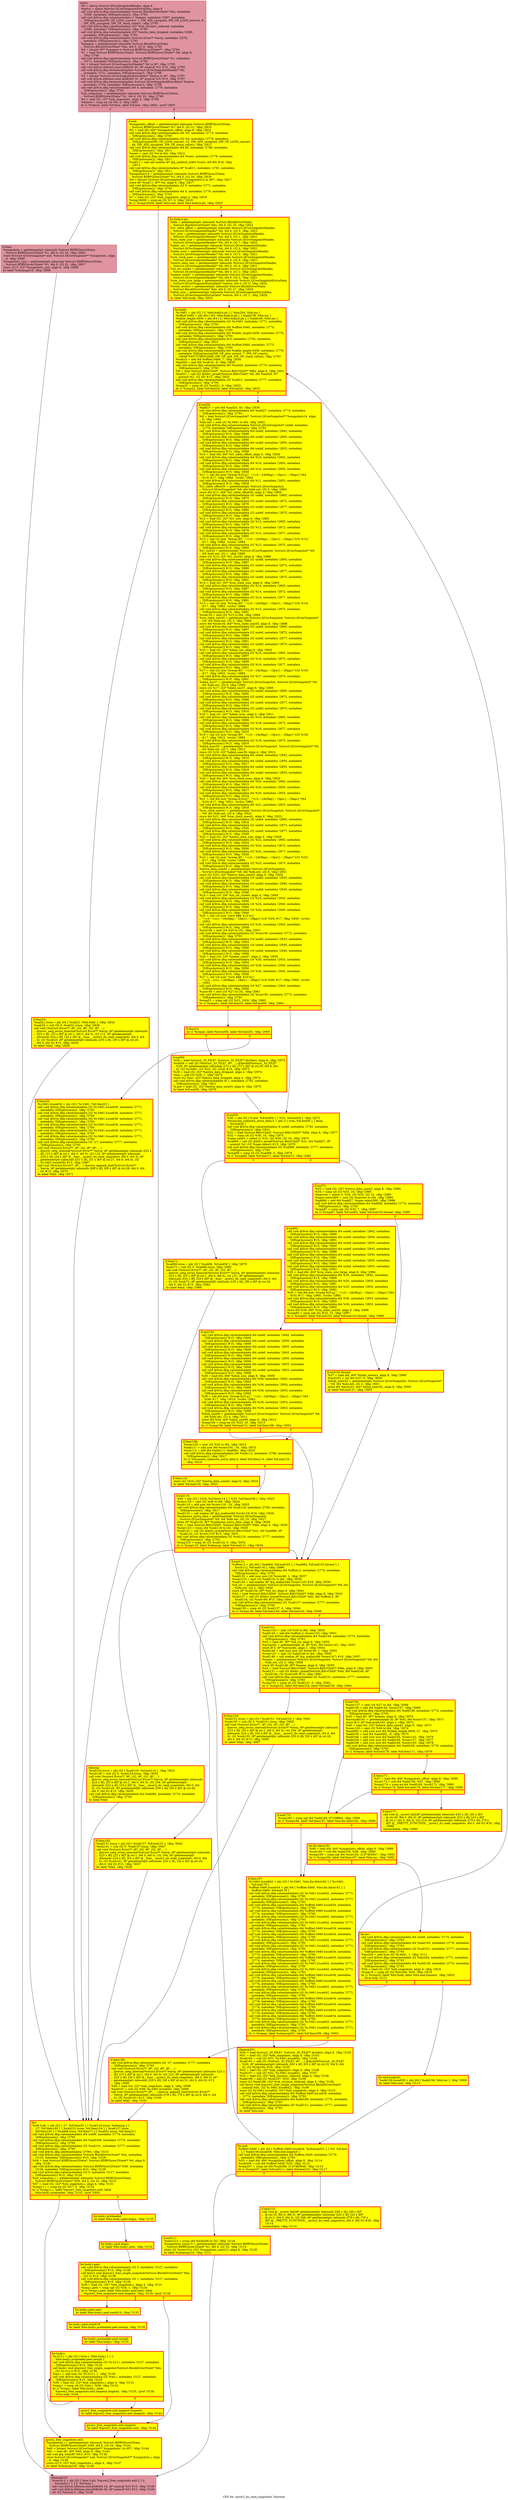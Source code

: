 digraph "CFG for 'qcow2_do_read_snapshots' function" {
	label="CFG for 'qcow2_do_read_snapshots' function";

	Node0x55596fa3a7c0 [shape=record,color="#b70d28ff", style=filled, fillcolor="#b70d2870",label="{entry:\l  %h = alloca %struct.QCowSnapshotHeader, align 8\l  %extra = alloca %struct.QCowSnapshotExtraData, align 8\l  call void @llvm.dbg.value(metadata %struct.BlockDriverState* %bs, metadata\l... !2566, metadata !DIExpression()), !dbg !2793\l  call void @llvm.dbg.value(metadata i1 %repair, metadata !2567, metadata\l... !DIExpression(DW_OP_LLVM_convert, 1, DW_ATE_unsigned, DW_OP_LLVM_convert, 8,\l... DW_ATE_unsigned, DW_OP_stack_value)), !dbg !2793\l  call void @llvm.dbg.value(metadata i32* %nb_clusters_reduced, metadata\l... !2568, metadata !DIExpression()), !dbg !2793\l  call void @llvm.dbg.value(metadata i32* %extra_data_dropped, metadata !2569,\l... metadata !DIExpression()), !dbg !2793\l  call void @llvm.dbg.value(metadata %struct.Error** %errp, metadata !2570,\l... metadata !DIExpression()), !dbg !2793\l  %opaque = getelementptr inbounds %struct.BlockDriverState,\l... %struct.BlockDriverState* %bs, i64 0, i32 8, !dbg !2794\l  %0 = bitcast i8** %opaque to %struct.BDRVQcow2State**, !dbg !2794\l  %1 = load %struct.BDRVQcow2State*, %struct.BDRVQcow2State** %0, align 8,\l... !dbg !2794\l  call void @llvm.dbg.value(metadata %struct.BDRVQcow2State* %1, metadata\l... !2571, metadata !DIExpression()), !dbg !2793\l  %2 = bitcast %struct.QCowSnapshotHeader* %h to i8*, !dbg !2795\l  call void @llvm.lifetime.start.p0i8(i64 40, i8* nonnull %2) #15, !dbg !2795\l  call void @llvm.dbg.declare(metadata %struct.QCowSnapshotHeader* %h,\l... metadata !2751, metadata !DIExpression()), !dbg !2796\l  %3 = bitcast %struct.QCowSnapshotExtraData* %extra to i8*, !dbg !2797\l  call void @llvm.lifetime.start.p0i8(i64 16, i8* nonnull %3) #15, !dbg !2797\l  call void @llvm.dbg.declare(metadata %struct.QCowSnapshotExtraData* %extra,\l... metadata !2764, metadata !DIExpression()), !dbg !2798\l  call void @llvm.dbg.value(metadata i64 0, metadata !2776, metadata\l... !DIExpression()), !dbg !2793\l  %nb_snapshots = getelementptr inbounds %struct.BDRVQcow2State,\l... %struct.BDRVQcow2State* %1, i64 0, i32 33, !dbg !2799\l  %4 = load i32, i32* %nb_snapshots, align 4, !dbg !2799\l  %tobool = icmp eq i32 %4, 0, !dbg !2801\l  br i1 %tobool, label %if.then, label %if.end, !dbg !2802, !prof !2803\l|{<s0>T|<s1>F}}"];
	Node0x55596fa3a7c0:s0 -> Node0x55596fa42710;
	Node0x55596fa3a7c0:s1 -> Node0x55596fa42780;
	Node0x55596fa42710 [shape=record,color="#b70d28ff", style=filled, fillcolor="#b70d2870",label="{if.then:                                          \l  %snapshots = getelementptr inbounds %struct.BDRVQcow2State,\l... %struct.BDRVQcow2State* %1, i64 0, i32 34, !dbg !2804\l  store %struct.QCowSnapshot* null, %struct.QCowSnapshot** %snapshots, align\l... 8, !dbg !2806\l  %snapshots_size = getelementptr inbounds %struct.BDRVQcow2State,\l... %struct.BDRVQcow2State* %1, i64 0, i32 32, !dbg !2807\l  store i32 0, i32* %snapshots_size, align 8, !dbg !2808\l  br label %cleanup216, !dbg !2809\l}"];
	Node0x55596fa42710 -> Node0x55596fa433e0;
	Node0x55596fa42780 [shape=record,penwidth=3.0, style="filled", color="red", fillcolor="yellow",label="{if.end:                                           \l  %snapshots_offset = getelementptr inbounds %struct.BDRVQcow2State,\l... %struct.BDRVQcow2State* %1, i64 0, i32 31, !dbg !2810\l  %5 = load i64, i64* %snapshots_offset, align 8, !dbg !2810\l  call void @llvm.dbg.value(metadata i64 %5, metadata !2774, metadata\l... !DIExpression()), !dbg !2793\l  call void @llvm.dbg.value(metadata i32 %4, metadata !2778, metadata\l... !DIExpression(DW_OP_LLVM_convert, 32, DW_ATE_unsigned, DW_OP_LLVM_convert,\l... 64, DW_ATE_unsigned, DW_OP_stack_value)), !dbg !2811\l  call void @llvm.dbg.value(metadata i64 80, metadata !2780, metadata\l... !DIExpression()), !dbg !2811\l  %conv = zext i32 %4 to i64, !dbg !2812\l  call void @llvm.dbg.value(metadata i64 %conv, metadata !2778, metadata\l... !DIExpression()), !dbg !2811\l  %call11 = tail call noalias i8* @g_malloc0_n(i64 %conv, i64 80) #16, !dbg\l... !2813\l  call void @llvm.dbg.value(metadata i8* %call11, metadata !2781, metadata\l... !DIExpression()), !dbg !2811\l  %snapshots14 = getelementptr inbounds %struct.BDRVQcow2State,\l... %struct.BDRVQcow2State* %1, i64 0, i32 34, !dbg !2816\l  %6 = bitcast %struct.QCowSnapshot** %snapshots14 to i8**, !dbg !2817\l  store i8* %call11, i8** %6, align 8, !dbg !2817\l  call void @llvm.dbg.value(metadata i32 0, metadata !2771, metadata\l... !DIExpression()), !dbg !2793\l  call void @llvm.dbg.value(metadata i64 0, metadata !2776, metadata\l... !DIExpression()), !dbg !2793\l  %7 = load i32, i32* %nb_snapshots, align 4, !dbg !2818\l  %cmp16458 = icmp eq i32 %7, 0, !dbg !2819\l  br i1 %cmp16458, label %for.end, label %for.body.lr.ph, !dbg !2820\l|{<s0>T|<s1>F}}"];
	Node0x55596fa42780:s0 -> Node0x55596fa46ff0;
	Node0x55596fa42780:s1 -> Node0x55596f9f3ca0;
	Node0x55596f9f3ca0 [shape=record,penwidth=3.0, style="filled", color="red", fillcolor="yellow",label="{for.body.lr.ph:                                   \l  %file = getelementptr inbounds %struct.BlockDriverState,\l... %struct.BlockDriverState* %bs, i64 0, i32 19, !dbg !2821\l  %l1_table_offset = getelementptr inbounds %struct.QCowSnapshotHeader,\l... %struct.QCowSnapshotHeader* %h, i64 0, i32 0, !dbg !2821\l  %l1_size = getelementptr inbounds %struct.QCowSnapshotHeader,\l... %struct.QCowSnapshotHeader* %h, i64 0, i32 1, !dbg !2821\l  %vm_state_size = getelementptr inbounds %struct.QCowSnapshotHeader,\l... %struct.QCowSnapshotHeader* %h, i64 0, i32 7, !dbg !2821\l  %date_sec = getelementptr inbounds %struct.QCowSnapshotHeader,\l... %struct.QCowSnapshotHeader* %h, i64 0, i32 4, !dbg !2821\l  %date_nsec = getelementptr inbounds %struct.QCowSnapshotHeader,\l... %struct.QCowSnapshotHeader* %h, i64 0, i32 5, !dbg !2821\l  %vm_clock_nsec = getelementptr inbounds %struct.QCowSnapshotHeader,\l... %struct.QCowSnapshotHeader* %h, i64 0, i32 6, !dbg !2821\l  %extra_data_size = getelementptr inbounds %struct.QCowSnapshotHeader,\l... %struct.QCowSnapshotHeader* %h, i64 0, i32 8, !dbg !2821\l  %id_str_size44 = getelementptr inbounds %struct.QCowSnapshotHeader,\l... %struct.QCowSnapshotHeader* %h, i64 0, i32 2, !dbg !2821\l  %name_size47 = getelementptr inbounds %struct.QCowSnapshotHeader,\l... %struct.QCowSnapshotHeader* %h, i64 0, i32 3, !dbg !2821\l  %vm_state_size_large = getelementptr inbounds %struct.QCowSnapshotExtraData,\l... %struct.QCowSnapshotExtraData* %extra, i64 0, i32 0, !dbg !2822\l  %total_sectors = getelementptr inbounds %struct.BlockDriverState,\l... %struct.BlockDriverState* %bs, i64 0, i32 37, !dbg !2825\l  %disk_size = getelementptr inbounds %struct.QCowSnapshotExtraData,\l... %struct.QCowSnapshotExtraData* %extra, i64 0, i32 1, !dbg !2828\l  br label %for.body, !dbg !2820\l}"];
	Node0x55596f9f3ca0 -> Node0x55596fa47430;
	Node0x55596fa47430 [shape=record,penwidth=3.0, style="filled", color="red", fillcolor="yellow",label="{for.body:                                         \l  %i.0461 = phi i32 [ 0, %for.body.lr.ph ], [ %inc204, %for.inc ]\l  %offset.0460 = phi i64 [ %5, %for.body.lr.ph ], [ %add158, %for.inc ]\l  %table_length.0459 = phi i64 [ 0, %for.body.lr.ph ], [ %add169, %for.inc ]\l  call void @llvm.dbg.value(metadata i32 %i.0461, metadata !2771, metadata\l... !DIExpression()), !dbg !2793\l  call void @llvm.dbg.value(metadata i64 %offset.0460, metadata !2774,\l... metadata !DIExpression()), !dbg !2793\l  call void @llvm.dbg.value(metadata i64 %table_length.0459, metadata !2776,\l... metadata !DIExpression()), !dbg !2793\l  call void @llvm.dbg.value(metadata i8 0, metadata !2782, metadata\l... !DIExpression()), !dbg !2821\l  call void @llvm.dbg.value(metadata i64 %offset.0460, metadata !2775,\l... metadata !DIExpression()), !dbg !2793\l  call void @llvm.dbg.value(metadata i64 %table_length.0459, metadata !2776,\l... metadata !DIExpression(DW_OP_plus_uconst, 7, DW_OP_constu,\l... 18446744073709551608, DW_OP_and, DW_OP_stack_value)), !dbg !2793\l  %sub19 = add i64 %offset.0460, 7, !dbg !2830\l  %and20 = and i64 %sub19, -8, !dbg !2830\l  call void @llvm.dbg.value(metadata i64 %and20, metadata !2774, metadata\l... !DIExpression()), !dbg !2793\l  %8 = load %struct.BdrvChild*, %struct.BdrvChild** %file, align 8, !dbg !2831\l  %call21 = call i32 @bdrv_pread(%struct.BdrvChild* %8, i64 %and20, i8*\l... nonnull %2, i32 40) #15, !dbg !2832\l  call void @llvm.dbg.value(metadata i32 %call21, metadata !2777, metadata\l... !DIExpression()), !dbg !2793\l  %cmp22 = icmp slt i32 %call21, 0, !dbg !2833\l  br i1 %cmp22, label %if.then24, label %if.end26, !dbg !2835\l|{<s0>T|<s1>F}}"];
	Node0x55596fa47430:s0 -> Node0x55596fa48db0;
	Node0x55596fa47430:s1 -> Node0x55596fa48e20;
	Node0x55596fa48db0 [shape=record,penwidth=3.0, style="filled", color="red", fillcolor="yellow",label="{if.then24:                                        \l  %call21.lcssa = phi i32 [ %call21, %for.body ], !dbg !2832\l  %sub25 = sub i32 0, %call21.lcssa, !dbg !2836\l  call void (%struct.Error**, i8*, i32, i8*, i32, i8*, ...)\l... @error_setg_errno_internal(%struct.Error** %errp, i8* getelementptr inbounds\l... ([23 x i8], [23 x i8]* @.str.1, i64 0, i64 0), i32 112, i8* getelementptr\l... inbounds ([24 x i8], [24 x i8]* @__func__.qcow2_do_read_snapshots, i64 0, i64\l... 0), i32 %sub25, i8* getelementptr inbounds ([30 x i8], [30 x i8]* @.str.26,\l... i64 0, i64 0)) #15, !dbg !2836\l  br label %fail, !dbg !2838\l}"];
	Node0x55596fa48db0 -> Node0x55596fa492b0;
	Node0x55596fa48e20 [shape=record,penwidth=3.0, style="filled", color="red", fillcolor="yellow",label="{if.end26:                                         \l  %add27 = add i64 %and20, 40, !dbg !2839\l  call void @llvm.dbg.value(metadata i64 %add27, metadata !2774, metadata\l... !DIExpression()), !dbg !2793\l  %9 = load %struct.QCowSnapshot*, %struct.QCowSnapshot** %snapshots14, align\l... 8, !dbg !2840\l  %idx.ext = sext i32 %i.0461 to i64, !dbg !2841\l  call void @llvm.dbg.value(metadata %struct.QCowSnapshot* undef, metadata\l... !2770, metadata !DIExpression()), !dbg !2793\l  call void @llvm.dbg.value(metadata i64 undef, metadata !2842, metadata\l... !DIExpression()) #15, !dbg !2848\l  call void @llvm.dbg.value(metadata i64 undef, metadata !2850, metadata\l... !DIExpression()) #15, !dbg !2856\l  call void @llvm.dbg.value(metadata i64 undef, metadata !2855, metadata\l... !DIExpression()) #15, !dbg !2858\l  call void @llvm.dbg.value(metadata i64 undef, metadata !2853, metadata\l... !DIExpression()) #15, !dbg !2858\l  %10 = load i64, i64* %l1_table_offset, align 8, !dbg !2859\l  call void @llvm.dbg.value(metadata i64 %10, metadata !2842, metadata\l... !DIExpression()) #15, !dbg !2848\l  call void @llvm.dbg.value(metadata i64 %10, metadata !2850, metadata\l... !DIExpression()) #15, !dbg !2856\l  call void @llvm.dbg.value(metadata i64 %10, metadata !2855, metadata\l... !DIExpression()) #15, !dbg !2858\l  %11 = call i64 asm \"bswap $\{0:q\}\", \"=r,0,~\{dirflag\},~\{fpsr\},~\{flags\}\"(i64\l... %10) #17, !dbg !2860, !srcloc !2862\l  call void @llvm.dbg.value(metadata i64 %11, metadata !2853, metadata\l... !DIExpression()) #15, !dbg !2858\l  %l1_table_offset30 = getelementptr %struct.QCowSnapshot,\l... %struct.QCowSnapshot* %9, i64 %idx.ext, i32 0, !dbg !2863\l  store i64 %11, i64* %l1_table_offset30, align 8, !dbg !2864\l  call void @llvm.dbg.value(metadata i32 undef, metadata !2865, metadata\l... !DIExpression()) #15, !dbg !2870\l  call void @llvm.dbg.value(metadata i32 undef, metadata !2872, metadata\l... !DIExpression()) #15, !dbg !2878\l  call void @llvm.dbg.value(metadata i32 undef, metadata !2877, metadata\l... !DIExpression()) #15, !dbg !2880\l  call void @llvm.dbg.value(metadata i32 undef, metadata !2875, metadata\l... !DIExpression()) #15, !dbg !2880\l  %12 = load i32, i32* %l1_size, align 8, !dbg !2881\l  call void @llvm.dbg.value(metadata i32 %12, metadata !2865, metadata\l... !DIExpression()) #15, !dbg !2870\l  call void @llvm.dbg.value(metadata i32 %12, metadata !2872, metadata\l... !DIExpression()) #15, !dbg !2878\l  call void @llvm.dbg.value(metadata i32 %12, metadata !2877, metadata\l... !DIExpression()) #15, !dbg !2880\l  %13 = call i32 asm \"bswap $0\", \"=r,0,~\{dirflag\},~\{fpsr\},~\{flags\}\"(i32 %12)\l... #17, !dbg !2882, !srcloc !2884\l  call void @llvm.dbg.value(metadata i32 %13, metadata !2875, metadata\l... !DIExpression()) #15, !dbg !2880\l  %l1_size32 = getelementptr %struct.QCowSnapshot, %struct.QCowSnapshot* %9,\l... i64 %idx.ext, i32 1, !dbg !2885\l  store i32 %13, i32* %l1_size32, align 8, !dbg !2886\l  call void @llvm.dbg.value(metadata i32 undef, metadata !2865, metadata\l... !DIExpression()) #15, !dbg !2887\l  call void @llvm.dbg.value(metadata i32 undef, metadata !2872, metadata\l... !DIExpression()) #15, !dbg !2889\l  call void @llvm.dbg.value(metadata i32 undef, metadata !2877, metadata\l... !DIExpression()) #15, !dbg !2891\l  call void @llvm.dbg.value(metadata i32 undef, metadata !2875, metadata\l... !DIExpression()) #15, !dbg !2891\l  %14 = load i32, i32* %vm_state_size, align 8, !dbg !2892\l  call void @llvm.dbg.value(metadata i32 %14, metadata !2865, metadata\l... !DIExpression()) #15, !dbg !2887\l  call void @llvm.dbg.value(metadata i32 %14, metadata !2872, metadata\l... !DIExpression()) #15, !dbg !2889\l  call void @llvm.dbg.value(metadata i32 %14, metadata !2877, metadata\l... !DIExpression()) #15, !dbg !2891\l  %15 = call i32 asm \"bswap $0\", \"=r,0,~\{dirflag\},~\{fpsr\},~\{flags\}\"(i32 %14)\l... #17, !dbg !2893, !srcloc !2884\l  call void @llvm.dbg.value(metadata i32 %15, metadata !2875, metadata\l... !DIExpression()) #15, !dbg !2891\l  %conv34 = zext i32 %15 to i64, !dbg !2894\l  %vm_state_size35 = getelementptr %struct.QCowSnapshot, %struct.QCowSnapshot*\l... %9, i64 %idx.ext, i32 5, !dbg !2895\l  store i64 %conv34, i64* %vm_state_size35, align 8, !dbg !2896\l  call void @llvm.dbg.value(metadata i32 undef, metadata !2865, metadata\l... !DIExpression()) #15, !dbg !2897\l  call void @llvm.dbg.value(metadata i32 undef, metadata !2872, metadata\l... !DIExpression()) #15, !dbg !2899\l  call void @llvm.dbg.value(metadata i32 undef, metadata !2877, metadata\l... !DIExpression()) #15, !dbg !2901\l  call void @llvm.dbg.value(metadata i32 undef, metadata !2875, metadata\l... !DIExpression()) #15, !dbg !2901\l  %16 = load i32, i32* %date_sec, align 8, !dbg !2902\l  call void @llvm.dbg.value(metadata i32 %16, metadata !2865, metadata\l... !DIExpression()) #15, !dbg !2897\l  call void @llvm.dbg.value(metadata i32 %16, metadata !2872, metadata\l... !DIExpression()) #15, !dbg !2899\l  call void @llvm.dbg.value(metadata i32 %16, metadata !2877, metadata\l... !DIExpression()) #15, !dbg !2901\l  %17 = call i32 asm \"bswap $0\", \"=r,0,~\{dirflag\},~\{fpsr\},~\{flags\}\"(i32 %16)\l... #17, !dbg !2903, !srcloc !2884\l  call void @llvm.dbg.value(metadata i32 %17, metadata !2875, metadata\l... !DIExpression()) #15, !dbg !2901\l  %date_sec37 = getelementptr %struct.QCowSnapshot, %struct.QCowSnapshot* %9,\l... i64 %idx.ext, i32 6, !dbg !2904\l  store i32 %17, i32* %date_sec37, align 8, !dbg !2905\l  call void @llvm.dbg.value(metadata i32 undef, metadata !2865, metadata\l... !DIExpression()) #15, !dbg !2906\l  call void @llvm.dbg.value(metadata i32 undef, metadata !2872, metadata\l... !DIExpression()) #15, !dbg !2908\l  call void @llvm.dbg.value(metadata i32 undef, metadata !2877, metadata\l... !DIExpression()) #15, !dbg !2910\l  call void @llvm.dbg.value(metadata i32 undef, metadata !2875, metadata\l... !DIExpression()) #15, !dbg !2910\l  %18 = load i32, i32* %date_nsec, align 4, !dbg !2911\l  call void @llvm.dbg.value(metadata i32 %18, metadata !2865, metadata\l... !DIExpression()) #15, !dbg !2906\l  call void @llvm.dbg.value(metadata i32 %18, metadata !2872, metadata\l... !DIExpression()) #15, !dbg !2908\l  call void @llvm.dbg.value(metadata i32 %18, metadata !2877, metadata\l... !DIExpression()) #15, !dbg !2910\l  %19 = call i32 asm \"bswap $0\", \"=r,0,~\{dirflag\},~\{fpsr\},~\{flags\}\"(i32 %18)\l... #17, !dbg !2912, !srcloc !2884\l  call void @llvm.dbg.value(metadata i32 %19, metadata !2875, metadata\l... !DIExpression()) #15, !dbg !2910\l  %date_nsec39 = getelementptr %struct.QCowSnapshot, %struct.QCowSnapshot* %9,\l... i64 %idx.ext, i32 7, !dbg !2913\l  store i32 %19, i32* %date_nsec39, align 4, !dbg !2914\l  call void @llvm.dbg.value(metadata i64 undef, metadata !2842, metadata\l... !DIExpression()) #15, !dbg !2915\l  call void @llvm.dbg.value(metadata i64 undef, metadata !2850, metadata\l... !DIExpression()) #15, !dbg !2917\l  call void @llvm.dbg.value(metadata i64 undef, metadata !2855, metadata\l... !DIExpression()) #15, !dbg !2919\l  call void @llvm.dbg.value(metadata i64 undef, metadata !2853, metadata\l... !DIExpression()) #15, !dbg !2919\l  %20 = load i64, i64* %vm_clock_nsec, align 8, !dbg !2920\l  call void @llvm.dbg.value(metadata i64 %20, metadata !2842, metadata\l... !DIExpression()) #15, !dbg !2915\l  call void @llvm.dbg.value(metadata i64 %20, metadata !2850, metadata\l... !DIExpression()) #15, !dbg !2917\l  call void @llvm.dbg.value(metadata i64 %20, metadata !2855, metadata\l... !DIExpression()) #15, !dbg !2919\l  %21 = call i64 asm \"bswap $\{0:q\}\", \"=r,0,~\{dirflag\},~\{fpsr\},~\{flags\}\"(i64\l... %20) #17, !dbg !2921, !srcloc !2862\l  call void @llvm.dbg.value(metadata i64 %21, metadata !2853, metadata\l... !DIExpression()) #15, !dbg !2919\l  %vm_clock_nsec41 = getelementptr %struct.QCowSnapshot, %struct.QCowSnapshot*\l... %9, i64 %idx.ext, i32 8, !dbg !2922\l  store i64 %21, i64* %vm_clock_nsec41, align 8, !dbg !2923\l  call void @llvm.dbg.value(metadata i32 undef, metadata !2865, metadata\l... !DIExpression()) #15, !dbg !2924\l  call void @llvm.dbg.value(metadata i32 undef, metadata !2872, metadata\l... !DIExpression()) #15, !dbg !2926\l  call void @llvm.dbg.value(metadata i32 undef, metadata !2877, metadata\l... !DIExpression()) #15, !dbg !2928\l  %22 = load i32, i32* %extra_data_size, align 4, !dbg !2929\l  call void @llvm.dbg.value(metadata i32 %22, metadata !2865, metadata\l... !DIExpression()) #15, !dbg !2924\l  call void @llvm.dbg.value(metadata i32 %22, metadata !2872, metadata\l... !DIExpression()) #15, !dbg !2926\l  call void @llvm.dbg.value(metadata i32 %22, metadata !2877, metadata\l... !DIExpression()) #15, !dbg !2928\l  %23 = call i32 asm \"bswap $0\", \"=r,0,~\{dirflag\},~\{fpsr\},~\{flags\}\"(i32 %22)\l... #17, !dbg !2930, !srcloc !2884\l  call void @llvm.dbg.value(metadata i32 %23, metadata !2875, metadata\l... !DIExpression()) #15, !dbg !2928\l  %extra_data_size43 = getelementptr %struct.QCowSnapshot,\l... %struct.QCowSnapshot* %9, i64 %idx.ext, i32 9, !dbg !2931\l  store i32 %23, i32* %extra_data_size43, align 8, !dbg !2932\l  call void @llvm.dbg.value(metadata i16 undef, metadata !2933, metadata\l... !DIExpression()) #15, !dbg !2938\l  call void @llvm.dbg.value(metadata i16 undef, metadata !2940, metadata\l... !DIExpression()) #15, !dbg !2946\l  call void @llvm.dbg.value(metadata i16 undef, metadata !2945, metadata\l... !DIExpression()) #15, !dbg !2948\l  %24 = load i16, i16* %id_str_size44, align 4, !dbg !2949\l  call void @llvm.dbg.value(metadata i16 %24, metadata !2933, metadata\l... !DIExpression()) #15, !dbg !2938\l  call void @llvm.dbg.value(metadata i16 %24, metadata !2940, metadata\l... !DIExpression()) #15, !dbg !2946\l  call void @llvm.dbg.value(metadata i16 %24, metadata !2945, metadata\l... !DIExpression()) #15, !dbg !2948\l  %25 = call i16 asm \"rorw $$8, $\{0:w\}\",\l... \"=r,0,~\{cc\},~\{dirflag\},~\{fpsr\},~\{flags\}\"(i16 %24) #17, !dbg !2950, !srcloc\l... !2952\l  call void @llvm.dbg.value(metadata i16 %25, metadata !2943, metadata\l... !DIExpression()) #15, !dbg !2948\l  %conv46 = zext i16 %25 to i32, !dbg !2953\l  call void @llvm.dbg.value(metadata i32 %conv46, metadata !2772, metadata\l... !DIExpression()), !dbg !2793\l  call void @llvm.dbg.value(metadata i16 undef, metadata !2933, metadata\l... !DIExpression()) #15, !dbg !2954\l  call void @llvm.dbg.value(metadata i16 undef, metadata !2940, metadata\l... !DIExpression()) #15, !dbg !2956\l  call void @llvm.dbg.value(metadata i16 undef, metadata !2945, metadata\l... !DIExpression()) #15, !dbg !2958\l  %26 = load i16, i16* %name_size47, align 2, !dbg !2959\l  call void @llvm.dbg.value(metadata i16 %26, metadata !2933, metadata\l... !DIExpression()) #15, !dbg !2954\l  call void @llvm.dbg.value(metadata i16 %26, metadata !2940, metadata\l... !DIExpression()) #15, !dbg !2956\l  call void @llvm.dbg.value(metadata i16 %26, metadata !2945, metadata\l... !DIExpression()) #15, !dbg !2958\l  %27 = call i16 asm \"rorw $$8, $\{0:w\}\",\l... \"=r,0,~\{cc\},~\{dirflag\},~\{fpsr\},~\{flags\}\"(i16 %26) #17, !dbg !2960, !srcloc\l... !2952\l  call void @llvm.dbg.value(metadata i16 %27, metadata !2943, metadata\l... !DIExpression()) #15, !dbg !2958\l  %conv49 = zext i16 %27 to i32, !dbg !2961\l  call void @llvm.dbg.value(metadata i32 %conv49, metadata !2773, metadata\l... !DIExpression()), !dbg !2793\l  %cmp51 = icmp ugt i32 %23, 1024, !dbg !2962\l  br i1 %cmp51, label %if.then53, label %if.end59, !dbg !2964\l|{<s0>T|<s1>F}}"];
	Node0x55596fa48e20:s0 -> Node0x55596f616880;
	Node0x55596fa48e20:s1 -> Node0x55596fa4e230;
	Node0x55596f616880 [shape=record,penwidth=3.0, style="filled", color="red", fillcolor="yellow",label="{if.then53:                                        \l  br i1 %repair, label %if.end56, label %if.then55, !dbg !2965\l|{<s0>T|<s1>F}}"];
	Node0x55596f616880:s0 -> Node0x55596fa4e760;
	Node0x55596f616880:s1 -> Node0x55596fa4e710;
	Node0x55596fa4e710 [shape=record,penwidth=3.0, style="filled", color="red", fillcolor="yellow",label="{if.then55:                                        \l  %i.0461.lcssa636 = phi i32 [ %i.0461, %if.then53 ]\l  call void @llvm.dbg.value(metadata i32 %i.0461.lcssa636, metadata !2771,\l... metadata !DIExpression()), !dbg !2793\l  call void @llvm.dbg.value(metadata i32 %i.0461.lcssa636, metadata !2771,\l... metadata !DIExpression()), !dbg !2793\l  call void @llvm.dbg.value(metadata i32 %i.0461.lcssa636, metadata !2771,\l... metadata !DIExpression()), !dbg !2793\l  call void @llvm.dbg.value(metadata i32 %i.0461.lcssa636, metadata !2771,\l... metadata !DIExpression()), !dbg !2793\l  call void @llvm.dbg.value(metadata i32 %i.0461.lcssa636, metadata !2771,\l... metadata !DIExpression()), !dbg !2793\l  call void @llvm.dbg.value(metadata i32 %i.0461.lcssa636, metadata !2771,\l... metadata !DIExpression()), !dbg !2793\l  call void @llvm.dbg.value(metadata i32 -27, metadata !2777, metadata\l... !DIExpression()), !dbg !2793\l  call void (%struct.Error**, i8*, i32, i8*, i8*, ...)\l... @error_setg_internal(%struct.Error** %errp, i8* getelementptr inbounds ([23 x\l... i8], [23 x i8]* @.str.1, i64 0, i64 0), i32 133, i8* getelementptr inbounds\l... ([24 x i8], [24 x i8]* @__func__.qcow2_do_read_snapshots, i64 0, i64 0), i8*\l... getelementptr inbounds ([51 x i8], [51 x i8]* @.str.27, i64 0, i64 0), i32\l... %i.0461.lcssa636) #15, !dbg !2967\l  call void (%struct.Error**, i8*, ...) @error_append_hint(%struct.Error**\l... %errp, i8* getelementptr inbounds ([69 x i8], [69 x i8]* @.str.28, i64 0, i64\l... 0)) #15, !dbg !2970\l  br label %fail, !dbg !2971\l}"];
	Node0x55596fa4e710 -> Node0x55596fa492b0;
	Node0x55596fa4e760 [shape=record,penwidth=3.0, style="filled", color="red", fillcolor="yellow",label="{if.end56:                                         \l  %28 = load %struct._IO_FILE*, %struct._IO_FILE** @stderr, align 8, !dbg !2972\l  %call58 = call i32 (%struct._IO_FILE*, i8*, ...) @fprintf(%struct._IO_FILE*\l... %28, i8* getelementptr inbounds ([73 x i8], [73 x i8]* @.str.29, i64 0, i64\l... 0), i32 %i.0461, i32 %23, i32 1024) #18, !dbg !2973\l  %29 = load i32, i32* %extra_data_dropped, align 4, !dbg !2974\l  %inc = add i32 %29, 1, !dbg !2974\l  store i32 %inc, i32* %extra_data_dropped, align 4, !dbg !2974\l  call void @llvm.dbg.value(metadata i8 1, metadata !2782, metadata\l... !DIExpression()), !dbg !2821\l  %.pre = load i32, i32* %extra_data_size43, align 8, !dbg !2975\l  br label %if.end59, !dbg !2976\l}"];
	Node0x55596fa4e760 -> Node0x55596fa4e230;
	Node0x55596fa4e230 [shape=record,penwidth=3.0, style="filled", color="red", fillcolor="yellow",label="{if.end59:                                         \l  %30 = phi i32 [ %.pre, %if.end56 ], [ %23, %if.end26 ], !dbg !2975\l  %truncate_unknown_extra_data.0 = phi i1 [ true, %if.end56 ], [ false,\l... %if.end26 ]\l  call void @llvm.dbg.value(metadata i8 undef, metadata !2782, metadata\l... !DIExpression()), !dbg !2821\l  %31 = load %struct.BdrvChild*, %struct.BdrvChild** %file, align 8, !dbg !2977\l  %32 = icmp ult i32 %30, 16, !dbg !2975\l  %spec.select = select i1 %32, i32 %30, i32 16, !dbg !2975\l  %call68 = call i32 @bdrv_pread(%struct.BdrvChild* %31, i64 %add27, i8*\l... nonnull %3, i32 %spec.select) #15, !dbg !2978\l  call void @llvm.dbg.value(metadata i32 %call68, metadata !2777, metadata\l... !DIExpression()), !dbg !2793\l  %cmp69 = icmp slt i32 %call68, 0, !dbg !2979\l  br i1 %cmp69, label %if.then71, label %if.end73, !dbg !2981\l|{<s0>T|<s1>F}}"];
	Node0x55596fa4e230:s0 -> Node0x55596fa51470;
	Node0x55596fa4e230:s1 -> Node0x55596fa514e0;
	Node0x55596fa51470 [shape=record,penwidth=3.0, style="filled", color="red", fillcolor="yellow",label="{if.then71:                                        \l  %call68.lcssa = phi i32 [ %call68, %if.end59 ], !dbg !2978\l  %sub72 = sub i32 0, %call68.lcssa, !dbg !2982\l  call void (%struct.Error**, i8*, i32, i8*, i32, i8*, ...)\l... @error_setg_errno_internal(%struct.Error** %errp, i8* getelementptr inbounds\l... ([23 x i8], [23 x i8]* @.str.1, i64 0, i64 0), i32 151, i8* getelementptr\l... inbounds ([24 x i8], [24 x i8]* @__func__.qcow2_do_read_snapshots, i64 0, i64\l... 0), i32 %sub72, i8* getelementptr inbounds ([30 x i8], [30 x i8]* @.str.26,\l... i64 0, i64 0)) #15, !dbg !2982\l  br label %fail, !dbg !2984\l}"];
	Node0x55596fa51470 -> Node0x55596fa492b0;
	Node0x55596fa514e0 [shape=record,penwidth=3.0, style="filled", color="red", fillcolor="yellow",label="{if.end73:                                         \l  %33 = load i32, i32* %extra_data_size43, align 8, !dbg !2985\l  %34 = icmp ult i32 %33, 16, !dbg !2985\l  %narrow = select i1 %34, i32 %33, i32 16, !dbg !2985\l  %spec.select360 = zext i32 %narrow to i64, !dbg !2985\l  %add84 = add i64 %add27, %spec.select360, !dbg !2986\l  call void @llvm.dbg.value(metadata i64 %add84, metadata !2774, metadata\l... !DIExpression()), !dbg !2793\l  %cmp87 = icmp ugt i32 %33, 7, !dbg !2987\l  br i1 %cmp87, label %if.end92, label %if.end103.thread, !dbg !2988\l|{<s0>T|<s1>F}}"];
	Node0x55596fa514e0:s0 -> Node0x55596fa52940;
	Node0x55596fa514e0:s1 -> Node0x55596fa32ff0;
	Node0x55596fa52940 [shape=record,penwidth=3.0, style="filled", color="red", fillcolor="yellow",label="{if.end92:                                         \l  call void @llvm.dbg.value(metadata i64 undef, metadata !2842, metadata\l... !DIExpression()) #15, !dbg !2989\l  call void @llvm.dbg.value(metadata i64 undef, metadata !2850, metadata\l... !DIExpression()) #15, !dbg !2991\l  call void @llvm.dbg.value(metadata i64 undef, metadata !2855, metadata\l... !DIExpression()) #15, !dbg !2993\l  call void @llvm.dbg.value(metadata i64 undef, metadata !2842, metadata\l... !DIExpression()) #15, !dbg !2989\l  call void @llvm.dbg.value(metadata i64 undef, metadata !2850, metadata\l... !DIExpression()) #15, !dbg !2991\l  call void @llvm.dbg.value(metadata i64 undef, metadata !2855, metadata\l... !DIExpression()) #15, !dbg !2993\l  call void @llvm.dbg.value(metadata i64 undef, metadata !2853, metadata\l... !DIExpression()) #15, !dbg !2993\l  %35 = load i64, i64* %vm_state_size_large, align 8, !dbg !2994\l  call void @llvm.dbg.value(metadata i64 %35, metadata !2842, metadata\l... !DIExpression()) #15, !dbg !2989\l  call void @llvm.dbg.value(metadata i64 %35, metadata !2850, metadata\l... !DIExpression()) #15, !dbg !2991\l  call void @llvm.dbg.value(metadata i64 %35, metadata !2855, metadata\l... !DIExpression()) #15, !dbg !2993\l  %36 = call i64 asm \"bswap $\{0:q\}\", \"=r,0,~\{dirflag\},~\{fpsr\},~\{flags\}\"(i64\l... %35) #17, !dbg !2995, !srcloc !2862\l  call void @llvm.dbg.value(metadata i64 %36, metadata !2853, metadata\l... !DIExpression()) #15, !dbg !2993\l  call void @llvm.dbg.value(metadata i64 %36, metadata !2853, metadata\l... !DIExpression()) #15, !dbg !2993\l  store i64 %36, i64* %vm_state_size35, align 8, !dbg !2996\l  %cmp95 = icmp ugt i32 %33, 15, !dbg !2997\l  br i1 %cmp95, label %if.end103, label %if.end103.thread, !dbg !2998\l|{<s0>T|<s1>F}}"];
	Node0x55596fa52940:s0 -> Node0x55596fa53620;
	Node0x55596fa52940:s1 -> Node0x55596fa32ff0;
	Node0x55596fa32ff0 [shape=record,penwidth=3.0, style="filled", color="red", fillcolor="yellow",label="{if.end103.thread:                                 \l  %37 = load i64, i64* %total_sectors, align 8, !dbg !2999\l  %mul101 = shl i64 %37, 9, !dbg !3000\l  %disk_size102 = getelementptr %struct.QCowSnapshot, %struct.QCowSnapshot*\l... %9, i64 %idx.ext, i32 4, !dbg !3001\l  store i64 %mul101, i64* %disk_size102, align 8, !dbg !3002\l  br label %if.end131, !dbg !3003\l}"];
	Node0x55596fa32ff0 -> Node0x55596fa54a60;
	Node0x55596fa53620 [shape=record,penwidth=3.0, style="filled", color="red", fillcolor="yellow",label="{if.end103:                                        \l  call void @llvm.dbg.value(metadata i64 undef, metadata !2842, metadata\l... !DIExpression()) #15, !dbg !3004\l  call void @llvm.dbg.value(metadata i64 undef, metadata !2850, metadata\l... !DIExpression()) #15, !dbg !3006\l  call void @llvm.dbg.value(metadata i64 undef, metadata !2855, metadata\l... !DIExpression()) #15, !dbg !3008\l  call void @llvm.dbg.value(metadata i64 undef, metadata !2842, metadata\l... !DIExpression()) #15, !dbg !3004\l  call void @llvm.dbg.value(metadata i64 undef, metadata !2850, metadata\l... !DIExpression()) #15, !dbg !3006\l  call void @llvm.dbg.value(metadata i64 undef, metadata !2855, metadata\l... !DIExpression()) #15, !dbg !3008\l  call void @llvm.dbg.value(metadata i64 undef, metadata !2853, metadata\l... !DIExpression()) #15, !dbg !3008\l  %38 = load i64, i64* %disk_size, align 8, !dbg !3009\l  call void @llvm.dbg.value(metadata i64 %38, metadata !2842, metadata\l... !DIExpression()) #15, !dbg !3004\l  call void @llvm.dbg.value(metadata i64 %38, metadata !2850, metadata\l... !DIExpression()) #15, !dbg !3006\l  call void @llvm.dbg.value(metadata i64 %38, metadata !2855, metadata\l... !DIExpression()) #15, !dbg !3008\l  %39 = call i64 asm \"bswap $\{0:q\}\", \"=r,0,~\{dirflag\},~\{fpsr\},~\{flags\}\"(i64\l... %38) #17, !dbg !3010, !srcloc !2862\l  call void @llvm.dbg.value(metadata i64 %39, metadata !2853, metadata\l... !DIExpression()) #15, !dbg !3008\l  call void @llvm.dbg.value(metadata i64 %39, metadata !2853, metadata\l... !DIExpression()) #15, !dbg !3008\l  %disk_size99 = getelementptr %struct.QCowSnapshot, %struct.QCowSnapshot* %9,\l... i64 %idx.ext, i32 4, !dbg !3011\l  store i64 %39, i64* %disk_size99, align 8, !dbg !3012\l  %cmp106 = icmp eq i32 %33, 16, !dbg !3013\l  br i1 %cmp106, label %if.end131, label %if.then108, !dbg !3003\l|{<s0>T|<s1>F}}"];
	Node0x55596fa53620:s0 -> Node0x55596fa54a60;
	Node0x55596fa53620:s1 -> Node0x55596fa54a10;
	Node0x55596fa54a10 [shape=record,penwidth=3.0, style="filled", color="red", fillcolor="yellow",label="{if.then108:                                       \l  %conv105 = zext i32 %33 to i64, !dbg !3014\l  %add111 = add nsw i64 %conv105, -16, !dbg !3015\l  %sub112 = add i64 %add111, %add84, !dbg !3016\l  call void @llvm.dbg.value(metadata i64 %sub112, metadata !2786, metadata\l... !DIExpression()), !dbg !3017\l  br i1 %truncate_unknown_extra_data.0, label %if.then114, label %if.end116,\l... !dbg !3018\l|{<s0>T|<s1>F}}"];
	Node0x55596fa54a10:s0 -> Node0x55596fa55f50;
	Node0x55596fa54a10:s1 -> Node0x55596fa55fc0;
	Node0x55596fa55f50 [shape=record,penwidth=3.0, style="filled", color="red", fillcolor="yellow",label="{if.then114:                                       \l  store i32 1024, i32* %extra_data_size43, align 8, !dbg !3019\l  br label %if.end116, !dbg !3022\l}"];
	Node0x55596fa55f50 -> Node0x55596fa55fc0;
	Node0x55596fa55fc0 [shape=record,penwidth=3.0, style="filled", color="red", fillcolor="yellow",label="{if.end116:                                        \l  %40 = phi i32 [ 1024, %if.then114 ], [ %33, %if.then108 ], !dbg !3023\l  %conv118 = zext i32 %40 to i64, !dbg !3024\l  %sub119 = add nsw i64 %conv118, -16, !dbg !3025\l  call void @llvm.dbg.value(metadata i64 %sub119, metadata !2789, metadata\l... !DIExpression()), !dbg !3017\l  %call120 = call noalias i8* @g_malloc(i64 %sub119) #19, !dbg !3026\l  %unknown_extra_data = getelementptr %struct.QCowSnapshot,\l... %struct.QCowSnapshot* %9, i64 %idx.ext, i32 10, !dbg !3027\l  store i8* %call120, i8** %unknown_extra_data, align 8, !dbg !3028\l  %41 = load %struct.BdrvChild*, %struct.BdrvChild** %file, align 8, !dbg !3029\l  %conv123 = trunc i64 %sub119 to i32, !dbg !3030\l  %call124 = call i32 @bdrv_pread(%struct.BdrvChild* %41, i64 %add84, i8*\l... %call120, i32 %conv123) #15, !dbg !3031\l  call void @llvm.dbg.value(metadata i32 %call124, metadata !2777, metadata\l... !DIExpression()), !dbg !2793\l  %cmp125 = icmp slt i32 %call124, 0, !dbg !3032\l  br i1 %cmp125, label %cleanup, label %if.end131, !dbg !3034\l|{<s0>T|<s1>F}}"];
	Node0x55596fa55fc0:s0 -> Node0x55596fa57d00;
	Node0x55596fa55fc0:s1 -> Node0x55596fa54a60;
	Node0x55596fa57d00 [shape=record,penwidth=3.0, style="filled", color="red", fillcolor="yellow",label="{cleanup:                                          \l  %call124.lcssa = phi i32 [ %call124, %if.end116 ], !dbg !3031\l  %sub128 = sub i32 0, %call124.lcssa, !dbg !3035\l  call void (%struct.Error**, i8*, i32, i8*, i32, i8*, ...)\l... @error_setg_errno_internal(%struct.Error** %errp, i8* getelementptr inbounds\l... ([23 x i8], [23 x i8]* @.str.1, i64 0, i64 0), i32 184, i8* getelementptr\l... inbounds ([24 x i8], [24 x i8]* @__func__.qcow2_do_read_snapshots, i64 0, i64\l... 0), i32 %sub128, i8* getelementptr inbounds ([30 x i8], [30 x i8]* @.str.26,\l... i64 0, i64 0)) #15, !dbg !3035\l  call void @llvm.dbg.value(metadata i64 %add84, metadata !2774, metadata\l... !DIExpression()), !dbg !2793\l  br label %fail\l}"];
	Node0x55596fa57d00 -> Node0x55596fa492b0;
	Node0x55596fa54a60 [shape=record,penwidth=3.0, style="filled", color="red", fillcolor="yellow",label="{if.end131:                                        \l  %offset.2 = phi i64 [ %add84, %if.end103 ], [ %add84, %if.end103.thread ], [\l... %sub112, %if.end116 ], !dbg !2986\l  call void @llvm.dbg.value(metadata i64 %offset.2, metadata !2774, metadata\l... !DIExpression()), !dbg !2793\l  %add132 = add nuw nsw i32 %conv46, 1, !dbg !3037\l  %conv133 = zext i32 %add132 to i64, !dbg !3038\l  %call134 = call noalias i8* @g_malloc(i64 %conv133) #19, !dbg !3039\l  %id_str = getelementptr %struct.QCowSnapshot, %struct.QCowSnapshot* %9, i64\l... %idx.ext, i32 2, !dbg !3040\l  store i8* %call134, i8** %id_str, align 8, !dbg !3041\l  %42 = load %struct.BdrvChild*, %struct.BdrvChild** %file, align 8, !dbg !3042\l  %call137 = call i32 @bdrv_pread(%struct.BdrvChild* %42, i64 %offset.2, i8*\l... %call134, i32 %conv46) #15, !dbg !3043\l  call void @llvm.dbg.value(metadata i32 %call137, metadata !2777, metadata\l... !DIExpression()), !dbg !2793\l  %cmp138 = icmp slt i32 %call137, 0, !dbg !3044\l  br i1 %cmp138, label %if.then140, label %if.end142, !dbg !3046\l|{<s0>T|<s1>F}}"];
	Node0x55596fa54a60:s0 -> Node0x55596fa583b0;
	Node0x55596fa54a60:s1 -> Node0x55596fa5a690;
	Node0x55596fa583b0 [shape=record,penwidth=3.0, style="filled", color="red", fillcolor="yellow",label="{if.then140:                                       \l  %call137.lcssa = phi i32 [ %call137, %if.end131 ], !dbg !3043\l  %sub141 = sub i32 0, %call137.lcssa, !dbg !3047\l  call void (%struct.Error**, i8*, i32, i8*, i32, i8*, ...)\l... @error_setg_errno_internal(%struct.Error** %errp, i8* getelementptr inbounds\l... ([23 x i8], [23 x i8]* @.str.1, i64 0, i64 0), i32 194, i8* getelementptr\l... inbounds ([24 x i8], [24 x i8]* @__func__.qcow2_do_read_snapshots, i64 0, i64\l... 0), i32 %sub141, i8* getelementptr inbounds ([30 x i8], [30 x i8]* @.str.26,\l... i64 0, i64 0)) #15, !dbg !3047\l  br label %fail, !dbg !3049\l}"];
	Node0x55596fa583b0 -> Node0x55596fa492b0;
	Node0x55596fa5a690 [shape=record,penwidth=3.0, style="filled", color="red", fillcolor="yellow",label="{if.end142:                                        \l  %conv143 = zext i16 %25 to i64, !dbg !3050\l  %add144 = add i64 %offset.2, %conv143, !dbg !3051\l  call void @llvm.dbg.value(metadata i64 %add144, metadata !2774, metadata\l... !DIExpression()), !dbg !2793\l  %43 = load i8*, i8** %id_str, align 8, !dbg !3052\l  %arrayidx = getelementptr i8, i8* %43, i64 %conv143, !dbg !3053\l  store i8 0, i8* %arrayidx, align 1, !dbg !3054\l  %add146 = add nuw nsw i32 %conv49, 1, !dbg !3055\l  %conv147 = zext i32 %add146 to i64, !dbg !3056\l  %call148 = call noalias i8* @g_malloc(i64 %conv147) #19, !dbg !3057\l  %name = getelementptr %struct.QCowSnapshot, %struct.QCowSnapshot* %9, i64\l... %idx.ext, i32 3, !dbg !3058\l  store i8* %call148, i8** %name, align 8, !dbg !3059\l  %44 = load %struct.BdrvChild*, %struct.BdrvChild** %file, align 8, !dbg !3060\l  %call151 = call i32 @bdrv_pread(%struct.BdrvChild* %44, i64 %add144, i8*\l... %call148, i32 %conv49) #15, !dbg !3061\l  call void @llvm.dbg.value(metadata i32 %call151, metadata !2777, metadata\l... !DIExpression()), !dbg !2793\l  %cmp152 = icmp slt i32 %call151, 0, !dbg !3062\l  br i1 %cmp152, label %if.then154, label %if.end156, !dbg !3064\l|{<s0>T|<s1>F}}"];
	Node0x55596fa5a690:s0 -> Node0x55596fa5ab20;
	Node0x55596fa5a690:s1 -> Node0x55596fa5c520;
	Node0x55596fa5ab20 [shape=record,penwidth=3.0, style="filled", color="red", fillcolor="yellow",label="{if.then154:                                       \l  %call151.lcssa = phi i32 [ %call151, %if.end142 ], !dbg !3061\l  %sub155 = sub i32 0, %call151.lcssa, !dbg !3065\l  call void (%struct.Error**, i8*, i32, i8*, i32, i8*, ...)\l... @error_setg_errno_internal(%struct.Error** %errp, i8* getelementptr inbounds\l... ([23 x i8], [23 x i8]* @.str.1, i64 0, i64 0), i32 204, i8* getelementptr\l... inbounds ([24 x i8], [24 x i8]* @__func__.qcow2_do_read_snapshots, i64 0, i64\l... 0), i32 %sub155, i8* getelementptr inbounds ([30 x i8], [30 x i8]* @.str.26,\l... i64 0, i64 0)) #15, !dbg !3065\l  br label %fail, !dbg !3067\l}"];
	Node0x55596fa5ab20 -> Node0x55596fa492b0;
	Node0x55596fa5c520 [shape=record,penwidth=3.0, style="filled", color="red", fillcolor="yellow",label="{if.end156:                                        \l  %conv157 = zext i16 %27 to i64, !dbg !3068\l  %add158 = add i64 %add144, %conv157, !dbg !3069\l  call void @llvm.dbg.value(metadata i64 %add158, metadata !2774, metadata\l... !DIExpression()), !dbg !2793\l  %45 = load i8*, i8** %name, align 8, !dbg !3070\l  %arrayidx161 = getelementptr i8, i8* %45, i64 %conv157, !dbg !3071\l  store i8 0, i8* %arrayidx161, align 1, !dbg !3072\l  %46 = load i32, i32* %extra_data_size43, align 8, !dbg !3073\l  %conv163 = zext i32 %46 to i64, !dbg !3074\l  %and462 = add nuw nsw i64 %table_length.0459, 47, !dbg !3075\l  %add164 = and i64 %and462, -8, !dbg !3075\l  %add166 = add nuw nsw i64 %add164, %conv143, !dbg !3076\l  %add168 = add nuw nsw i64 %add166, %conv157, !dbg !3077\l  %add169 = add nuw nsw i64 %add168, %conv163, !dbg !3078\l  call void @llvm.dbg.value(metadata i64 %add169, metadata !2776, metadata\l... !DIExpression()), !dbg !2793\l  br i1 %repair, label %if.end179, label %if.then171, !dbg !3079\l|{<s0>T|<s1>F}}"];
	Node0x55596fa5c520:s0 -> Node0x55596fa5e050;
	Node0x55596fa5c520:s1 -> Node0x55596fa5c9b0;
	Node0x55596fa5c9b0 [shape=record,penwidth=3.0, style="filled", color="red", fillcolor="yellow",label="{if.then171:                                       \l  %47 = load i64, i64* %snapshots_offset, align 8, !dbg !3080\l  %sub173 = sub i64 %add158, %47, !dbg !3080\l  %cmp174 = icmp eq i64 %add169, %sub173, !dbg !3080\l  br i1 %cmp174, label %if.end179, label %if.else177, !dbg !3085\l|{<s0>T|<s1>F}}"];
	Node0x55596fa5c9b0:s0 -> Node0x55596fa5e050;
	Node0x55596fa5c9b0:s1 -> Node0x55596fa5e4f0;
	Node0x55596fa5e4f0 [shape=record,penwidth=3.0, style="filled", color="red", fillcolor="yellow",label="{if.else177:                                       \l  call void @__assert_fail(i8* getelementptr inbounds ([45 x i8], [45 x i8]*\l... @.str.30, i64 0, i64 0), i8* getelementptr inbounds ([23 x i8], [23 x i8]*\l... @.str.1, i64 0, i64 0), i32 214, i8* getelementptr inbounds ([79 x i8], [79 x\l... i8]* @__PRETTY_FUNCTION__.qcow2_do_read_snapshots, i64 0, i64 0)) #20, !dbg\l... !3080\l  unreachable, !dbg !3080\l}"];
	Node0x55596fa5e050 [shape=record,penwidth=3.0, style="filled", color="red", fillcolor="yellow",label="{if.end179:                                        \l  %cmp180 = icmp ugt i64 %add169, 67108864, !dbg !3086\l  br i1 %cmp180, label %if.then187, label %lor.lhs.false182, !dbg !3088\l|{<s0>T|<s1>F}}"];
	Node0x55596fa5e050:s0 -> Node0x55596f982a70;
	Node0x55596fa5e050:s1 -> Node0x55596f982d10;
	Node0x55596f982d10 [shape=record,penwidth=3.0, style="filled", color="red", fillcolor="yellow",label="{lor.lhs.false182:                                 \l  %48 = load i64, i64* %snapshots_offset, align 8, !dbg !3089\l  %sub184 = sub i64 %add158, %48, !dbg !3090\l  %cmp185 = icmp ugt i64 %sub184, 2147483647, !dbg !3091\l  br i1 %cmp185, label %if.then187, label %for.inc, !dbg !3092\l|{<s0>T|<s1>F}}"];
	Node0x55596f982d10:s0 -> Node0x55596f982a70;
	Node0x55596f982d10:s1 -> Node0x55596fa47380;
	Node0x55596f982a70 [shape=record,penwidth=3.0, style="filled", color="red", fillcolor="yellow",label="{if.then187:                                       \l  %i.0461.lcssa642 = phi i32 [ %i.0461, %lor.lhs.false182 ], [ %i.0461,\l... %if.end179 ]\l  %offset.0460.lcssa634 = phi i64 [ %offset.0460, %lor.lhs.false182 ], [\l... %offset.0460, %if.end179 ]\l  call void @llvm.dbg.value(metadata i32 %i.0461.lcssa642, metadata !2771,\l... metadata !DIExpression()), !dbg !2793\l  call void @llvm.dbg.value(metadata i32 %i.0461.lcssa642, metadata !2771,\l... metadata !DIExpression()), !dbg !2793\l  call void @llvm.dbg.value(metadata i64 %offset.0460.lcssa634, metadata\l... !2774, metadata !DIExpression()), !dbg !2793\l  call void @llvm.dbg.value(metadata i64 %offset.0460.lcssa634, metadata\l... !2774, metadata !DIExpression()), !dbg !2793\l  call void @llvm.dbg.value(metadata i32 %i.0461.lcssa642, metadata !2771,\l... metadata !DIExpression()), !dbg !2793\l  call void @llvm.dbg.value(metadata i32 %i.0461.lcssa642, metadata !2771,\l... metadata !DIExpression()), !dbg !2793\l  call void @llvm.dbg.value(metadata i64 %offset.0460.lcssa634, metadata\l... !2774, metadata !DIExpression()), !dbg !2793\l  call void @llvm.dbg.value(metadata i64 %offset.0460.lcssa634, metadata\l... !2774, metadata !DIExpression()), !dbg !2793\l  call void @llvm.dbg.value(metadata i32 %i.0461.lcssa642, metadata !2771,\l... metadata !DIExpression()), !dbg !2793\l  call void @llvm.dbg.value(metadata i32 %i.0461.lcssa642, metadata !2771,\l... metadata !DIExpression()), !dbg !2793\l  call void @llvm.dbg.value(metadata i64 %offset.0460.lcssa634, metadata\l... !2774, metadata !DIExpression()), !dbg !2793\l  call void @llvm.dbg.value(metadata i64 %offset.0460.lcssa634, metadata\l... !2774, metadata !DIExpression()), !dbg !2793\l  call void @llvm.dbg.value(metadata i32 %i.0461.lcssa642, metadata !2771,\l... metadata !DIExpression()), !dbg !2793\l  call void @llvm.dbg.value(metadata i32 %i.0461.lcssa642, metadata !2771,\l... metadata !DIExpression()), !dbg !2793\l  call void @llvm.dbg.value(metadata i64 %offset.0460.lcssa634, metadata\l... !2774, metadata !DIExpression()), !dbg !2793\l  call void @llvm.dbg.value(metadata i64 %offset.0460.lcssa634, metadata\l... !2774, metadata !DIExpression()), !dbg !2793\l  call void @llvm.dbg.value(metadata i32 %i.0461.lcssa642, metadata !2771,\l... metadata !DIExpression()), !dbg !2793\l  call void @llvm.dbg.value(metadata i32 %i.0461.lcssa642, metadata !2771,\l... metadata !DIExpression()), !dbg !2793\l  call void @llvm.dbg.value(metadata i64 %offset.0460.lcssa634, metadata\l... !2774, metadata !DIExpression()), !dbg !2793\l  call void @llvm.dbg.value(metadata i64 %offset.0460.lcssa634, metadata\l... !2774, metadata !DIExpression()), !dbg !2793\l  call void @llvm.dbg.value(metadata i64 %offset.0460.lcssa634, metadata\l... !2774, metadata !DIExpression()), !dbg !2793\l  call void @llvm.dbg.value(metadata i64 %offset.0460.lcssa634, metadata\l... !2774, metadata !DIExpression()), !dbg !2793\l  call void @llvm.dbg.value(metadata i32 %i.0461.lcssa642, metadata !2771,\l... metadata !DIExpression()), !dbg !2793\l  call void @llvm.dbg.value(metadata i32 %i.0461.lcssa642, metadata !2771,\l... metadata !DIExpression()), !dbg !2793\l  br i1 %repair, label %cleanup201, label %if.then189, !dbg !3093\l|{<s0>T|<s1>F}}"];
	Node0x55596f982a70:s0 -> Node0x55596fa58660;
	Node0x55596f982a70:s1 -> Node0x55596fa60970;
	Node0x55596fa60970 [shape=record,penwidth=3.0, style="filled", color="red", fillcolor="yellow",label="{if.then189:                                       \l  call void @llvm.dbg.value(metadata i32 -27, metadata !2777, metadata\l... !DIExpression()), !dbg !2793\l  call void (%struct.Error**, i8*, i32, i8*, i8*, ...)\l... @error_setg_internal(%struct.Error** %errp, i8* getelementptr inbounds ([23 x\l... i8], [23 x i8]* @.str.1, i64 0, i64 0), i32 222, i8* getelementptr inbounds\l... ([24 x i8], [24 x i8]* @__func__.qcow2_do_read_snapshots, i64 0, i64 0), i8*\l... getelementptr inbounds ([26 x i8], [26 x i8]* @.str.31, i64 0, i64 0)) #15,\l... !dbg !3095\l  %49 = load i32, i32* %nb_snapshots, align 4, !dbg !3098\l  %sub191 = sub i32 %49, %i.0461.lcssa642, !dbg !3099\l  call void (%struct.Error**, i8*, ...) @error_append_hint(%struct.Error**\l... %errp, i8* getelementptr inbounds ([78 x i8], [78 x i8]* @.str.9, i64 0, i64\l... 0), i32 %sub191) #15, !dbg !3100\l  br label %fail, !dbg !3101\l}"];
	Node0x55596fa60970 -> Node0x55596fa492b0;
	Node0x55596fa58660 [shape=record,penwidth=3.0, style="filled", color="red", fillcolor="yellow",label="{cleanup201:                                       \l  %50 = load %struct._IO_FILE*, %struct._IO_FILE** @stderr, align 8, !dbg !3102\l  %51 = load i32, i32* %nb_snapshots, align 4, !dbg !3103\l  %sub194 = sub i32 %51, %i.0461.lcssa642, !dbg !3104\l  %call195 = call i32 (%struct._IO_FILE*, i8*, ...) @fprintf(%struct._IO_FILE*\l... %50, i8* getelementptr inbounds ([65 x i8], [65 x i8]* @.str.32, i64 0, i64\l... 0), i32 %sub194) #18, !dbg !3105\l  %52 = load i32, i32* %nb_snapshots, align 4, !dbg !3106\l  %sub197 = sub i32 %52, %i.0461.lcssa642, !dbg !3107\l  %53 = load i32, i32* %nb_clusters_reduced, align 4, !dbg !3108\l  %add198 = add i32 %sub197, %53, !dbg !3108\l  store i32 %add198, i32* %nb_clusters_reduced, align 4, !dbg !3108\l  call fastcc void @qcow2_free_single_snapshot(%struct.BlockDriverState*\l... nonnull %bs, i32 %i.0461.lcssa642), !dbg !3109\l  store i32 %i.0461.lcssa642, i32* %nb_snapshots, align 4, !dbg !3110\l  call void @llvm.dbg.value(metadata i64 %offset.0460.lcssa634, metadata\l... !2774, metadata !DIExpression()), !dbg !2793\l  call void @llvm.dbg.value(metadata i64 %add169, metadata !2776, metadata\l... !DIExpression()), !dbg !2793\l  call void @llvm.dbg.value(metadata i32 %call151, metadata !2777, metadata\l... !DIExpression()), !dbg !2793\l  br label %for.end\l}"];
	Node0x55596fa58660 -> Node0x55596fa46ff0;
	Node0x55596fa47380 [shape=record,penwidth=3.0, style="filled", color="red", fillcolor="yellow",label="{for.inc:                                          \l  call void @llvm.dbg.value(metadata i64 undef, metadata !2774, metadata\l... !DIExpression()), !dbg !2793\l  call void @llvm.dbg.value(metadata i64 %add169, metadata !2776, metadata\l... !DIExpression()), !dbg !2793\l  call void @llvm.dbg.value(metadata i32 %call151, metadata !2777, metadata\l... !DIExpression()), !dbg !2793\l  %inc204 = add nuw i32 %i.0461, 1, !dbg !3111\l  call void @llvm.dbg.value(metadata i32 %inc204, metadata !2771, metadata\l... !DIExpression()), !dbg !2793\l  call void @llvm.dbg.value(metadata i64 %add158, metadata !2774, metadata\l... !DIExpression()), !dbg !2793\l  %54 = load i32, i32* %nb_snapshots, align 4, !dbg !2818\l  %cmp16 = icmp ult i32 %inc204, %54, !dbg !2819\l  br i1 %cmp16, label %for.body, label %for.end.loopexit, !dbg !2820,\l... !llvm.loop !3112\l|{<s0>T|<s1>F}}"];
	Node0x55596fa47380:s0 -> Node0x55596fa47430;
	Node0x55596fa47380:s1 -> Node0x55596f9de8c0;
	Node0x55596f9de8c0 [shape=record,penwidth=3.0, style="filled", color="red", fillcolor="yellow",label="{for.end.loopexit:                                 \l  %add158.lcssa658 = phi i64 [ %add158, %for.inc ], !dbg !3069\l  br label %for.end, !dbg !3114\l}"];
	Node0x55596f9de8c0 -> Node0x55596fa46ff0;
	Node0x55596fa46ff0 [shape=record,penwidth=3.0, style="filled", color="red", fillcolor="yellow",label="{for.end:                                          \l  %offset.0440 = phi i64 [ %offset.0460.lcssa634, %cleanup201 ], [ %5, %if.end\l... ], [ %add158.lcssa658, %for.end.loopexit ]\l  call void @llvm.dbg.value(metadata i64 %offset.0440, metadata !2774,\l... metadata !DIExpression()), !dbg !2793\l  %55 = load i64, i64* %snapshots_offset, align 8, !dbg !3114\l  %sub206 = sub i64 %offset.0440, %55, !dbg !3114\l  %cmp207 = icmp ult i64 %sub206, 2147483648, !dbg !3114\l  br i1 %cmp207, label %if.end211, label %if.else210, !dbg !3117\l|{<s0>T|<s1>F}}"];
	Node0x55596fa46ff0:s0 -> Node0x55596fa63f00;
	Node0x55596fa46ff0:s1 -> Node0x55596fa63f50;
	Node0x55596fa63f50 [shape=record,penwidth=3.0, style="filled", color="red", fillcolor="yellow",label="{if.else210:                                       \l  call void @__assert_fail(i8* getelementptr inbounds ([40 x i8], [40 x i8]*\l... @.str.33, i64 0, i64 0), i8* getelementptr inbounds ([23 x i8], [23 x i8]*\l... @.str.1, i64 0, i64 0), i32 248, i8* getelementptr inbounds ([79 x i8], [79 x\l... i8]* @__PRETTY_FUNCTION__.qcow2_do_read_snapshots, i64 0, i64 0)) #20, !dbg\l... !3114\l  unreachable, !dbg !3114\l}"];
	Node0x55596fa63f00 [shape=record,penwidth=3.0, style="filled", color="red", fillcolor="yellow",label="{if.end211:                                        \l  %conv214 = trunc i64 %sub206 to i32, !dbg !3118\l  %snapshots_size215 = getelementptr inbounds %struct.BDRVQcow2State,\l... %struct.BDRVQcow2State* %1, i64 0, i32 32, !dbg !3119\l  store i32 %conv214, i32* %snapshots_size215, align 8, !dbg !3120\l  br label %cleanup216, !dbg !3121\l}"];
	Node0x55596fa63f00 -> Node0x55596fa433e0;
	Node0x55596fa492b0 [shape=record,penwidth=3.0, style="filled", color="red", fillcolor="yellow",label="{fail:                                             \l  %ret.0.ph = phi i32 [ -27, %if.then55 ], [ %call124.lcssa, %cleanup ], [\l... -27, %if.then189 ], [ %call151.lcssa, %if.then154 ], [ %call137.lcssa,\l... %if.then140 ], [ %call68.lcssa, %if.then71 ], [ %call21.lcssa, %if.then24 ]\l  call void @llvm.dbg.value(metadata i64 undef, metadata !2774, metadata\l... !DIExpression()), !dbg !2793\l  call void @llvm.dbg.value(metadata i64 %add169, metadata !2776, metadata\l... !DIExpression()), !dbg !2793\l  call void @llvm.dbg.value(metadata i32 %call151, metadata !2777, metadata\l... !DIExpression()), !dbg !2793\l  call void @llvm.dbg.label(metadata !2790), !dbg !3122\l  call void @llvm.dbg.value(metadata %struct.BlockDriverState* %bs, metadata\l... !3123, metadata !DIExpression()) #15, !dbg !3128\l  %56 = load %struct.BDRVQcow2State*, %struct.BDRVQcow2State** %0, align 8,\l... !dbg !3130\l  call void @llvm.dbg.value(metadata %struct.BDRVQcow2State* %56, metadata\l... !3126, metadata !DIExpression()) #15, !dbg !3128\l  call void @llvm.dbg.value(metadata i32 0, metadata !3127, metadata\l... !DIExpression()) #15, !dbg !3128\l  %nb_snapshots.i = getelementptr inbounds %struct.BDRVQcow2State,\l... %struct.BDRVQcow2State* %56, i64 0, i32 33, !dbg !3131\l  %57 = load i32, i32* %nb_snapshots.i, align 4, !dbg !3131\l  %cmp11.i = icmp eq i32 %57, 0, !dbg !3134\l  br i1 %cmp11.i, label %qcow2_free_snapshots.exit, label\l... %for.body.i.preheader, !dbg !3135, !prof !2803\l|{<s0>T|<s1>F}}"];
	Node0x55596fa492b0:s0 -> Node0x55596f8caf60;
	Node0x55596fa492b0:s1 -> Node0x55596fa2dcb0;
	Node0x55596fa2dcb0 [shape=record,penwidth=3.0, style="filled", color="red", fillcolor="yellow",label="{for.body.i.preheader:                             \l  br label %for.body.i.peel.begin, !dbg !3135\l}"];
	Node0x55596fa2dcb0 -> Node0x55596fa126b0;
	Node0x55596fa126b0 [shape=record,penwidth=3.0, style="filled", color="red", fillcolor="yellow",label="{for.body.i.peel.begin:                            \l  br label %for.body.i.peel, !dbg !3135\l}"];
	Node0x55596fa126b0 -> Node0x55596fa2c8c0;
	Node0x55596fa2c8c0 [shape=record,penwidth=3.0, style="filled", color="red", fillcolor="yellow",label="{for.body.i.peel:                                  \l  call void @llvm.dbg.value(metadata i32 0, metadata !3127, metadata\l... !DIExpression()) #15, !dbg !3128\l  call fastcc void @qcow2_free_single_snapshot(%struct.BlockDriverState* %bs,\l... i32 0) #15, !dbg !3136\l  call void @llvm.dbg.value(metadata i32 1, metadata !3127, metadata\l... !DIExpression()) #15, !dbg !3128\l  %58 = load i32, i32* %nb_snapshots.i, align 4, !dbg !3131\l  %cmp.i.peel = icmp ugt i32 %58, 1, !dbg !3134\l  br i1 %cmp.i.peel, label %for.body.i.peel.next, label\l... %qcow2_free_snapshots.exit.loopexit, !dbg !3135, !prof !3138\l|{<s0>T|<s1>F}}"];
	Node0x55596fa2c8c0:s0 -> Node0x55596fa454d0;
	Node0x55596fa2c8c0:s1 -> Node0x55596fb95f70;
	Node0x55596fa454d0 [shape=record,penwidth=3.0, style="filled", color="red", fillcolor="yellow",label="{for.body.i.peel.next:                             \l  br label %for.body.i.peel.next619, !dbg !3135\l}"];
	Node0x55596fa454d0 -> Node0x55596f98eee0;
	Node0x55596f98eee0 [shape=record,penwidth=3.0, style="filled", color="red", fillcolor="yellow",label="{for.body.i.peel.next619:                          \l  br label %for.body.i.preheader.peel.newph, !dbg !3135\l}"];
	Node0x55596f98eee0 -> Node0x55596fa01fb0;
	Node0x55596fa01fb0 [shape=record,penwidth=3.0, style="filled", color="red", fillcolor="yellow",label="{for.body.i.preheader.peel.newph:                  \l  br label %for.body.i, !dbg !3135\l}"];
	Node0x55596fa01fb0 -> Node0x55596fb993e0;
	Node0x55596fb993e0 [shape=record,penwidth=3.0, style="filled", color="red", fillcolor="yellow",label="{for.body.i:                                       \l  %i.012.i = phi i32 [ %inc.i, %for.body.i ], [ 1,\l... %for.body.i.preheader.peel.newph ]\l  call void @llvm.dbg.value(metadata i32 %i.012.i, metadata !3127, metadata\l... !DIExpression()) #15, !dbg !3128\l  call fastcc void @qcow2_free_single_snapshot(%struct.BlockDriverState* %bs,\l... i32 %i.012.i) #15, !dbg !3136\l  %inc.i = add nuw i32 %i.012.i, 1, !dbg !3139\l  call void @llvm.dbg.value(metadata i32 %inc.i, metadata !3127, metadata\l... !DIExpression()) #15, !dbg !3128\l  %59 = load i32, i32* %nb_snapshots.i, align 4, !dbg !3131\l  %cmp.i = icmp ult i32 %inc.i, %59, !dbg !3134\l  br i1 %cmp.i, label %for.body.i, label\l... %qcow2_free_snapshots.exit.loopexit.loopexit, !dbg !3135, !prof !3138,\l... !llvm.loop !3140\l|{<s0>T|<s1>F}}"];
	Node0x55596fb993e0:s0 -> Node0x55596fb993e0;
	Node0x55596fb993e0:s1 -> Node0x55596f9fc5c0;
	Node0x55596f9fc5c0 [shape=record,penwidth=3.0, style="filled", color="red", fillcolor="yellow",label="{qcow2_free_snapshots.exit.loopexit.loopexit:      \l  br label %qcow2_free_snapshots.exit.loopexit, !dbg !3144\l}"];
	Node0x55596f9fc5c0 -> Node0x55596fb95f70;
	Node0x55596fb95f70 [shape=record,penwidth=3.0, style="filled", color="red", fillcolor="yellow",label="{qcow2_free_snapshots.exit.loopexit:               \l  br label %qcow2_free_snapshots.exit, !dbg !3144\l}"];
	Node0x55596fb95f70 -> Node0x55596f8caf60;
	Node0x55596f8caf60 [shape=record,penwidth=3.0, style="filled", color="red", fillcolor="yellow",label="{qcow2_free_snapshots.exit:                        \l  %snapshots.i = getelementptr inbounds %struct.BDRVQcow2State,\l... %struct.BDRVQcow2State* %56, i64 0, i32 34, !dbg !3144\l  %60 = bitcast %struct.QCowSnapshot** %snapshots.i to i8**, !dbg !3144\l  %61 = load i8*, i8** %60, align 8, !dbg !3144\l  call void @g_free(i8* %61) #15, !dbg !3145\l  store %struct.QCowSnapshot* null, %struct.QCowSnapshot** %snapshots.i, align\l... 8, !dbg !3146\l  store i32 0, i32* %nb_snapshots.i, align 4, !dbg !3147\l  br label %cleanup216, !dbg !3148\l}"];
	Node0x55596f8caf60 -> Node0x55596fa433e0;
	Node0x55596fa433e0 [shape=record,color="#b70d28ff", style=filled, fillcolor="#b70d2870",label="{cleanup216:                                       \l  %retval.0 = phi i32 [ %ret.0.ph, %qcow2_free_snapshots.exit ], [ 0,\l... %if.end211 ], [ 0, %if.then ]\l  call void @llvm.lifetime.end.p0i8(i64 16, i8* nonnull %3) #15, !dbg !3149\l  call void @llvm.lifetime.end.p0i8(i64 40, i8* nonnull %2) #15, !dbg !3149\l  ret i32 %retval.0, !dbg !3149\l}"];
}
